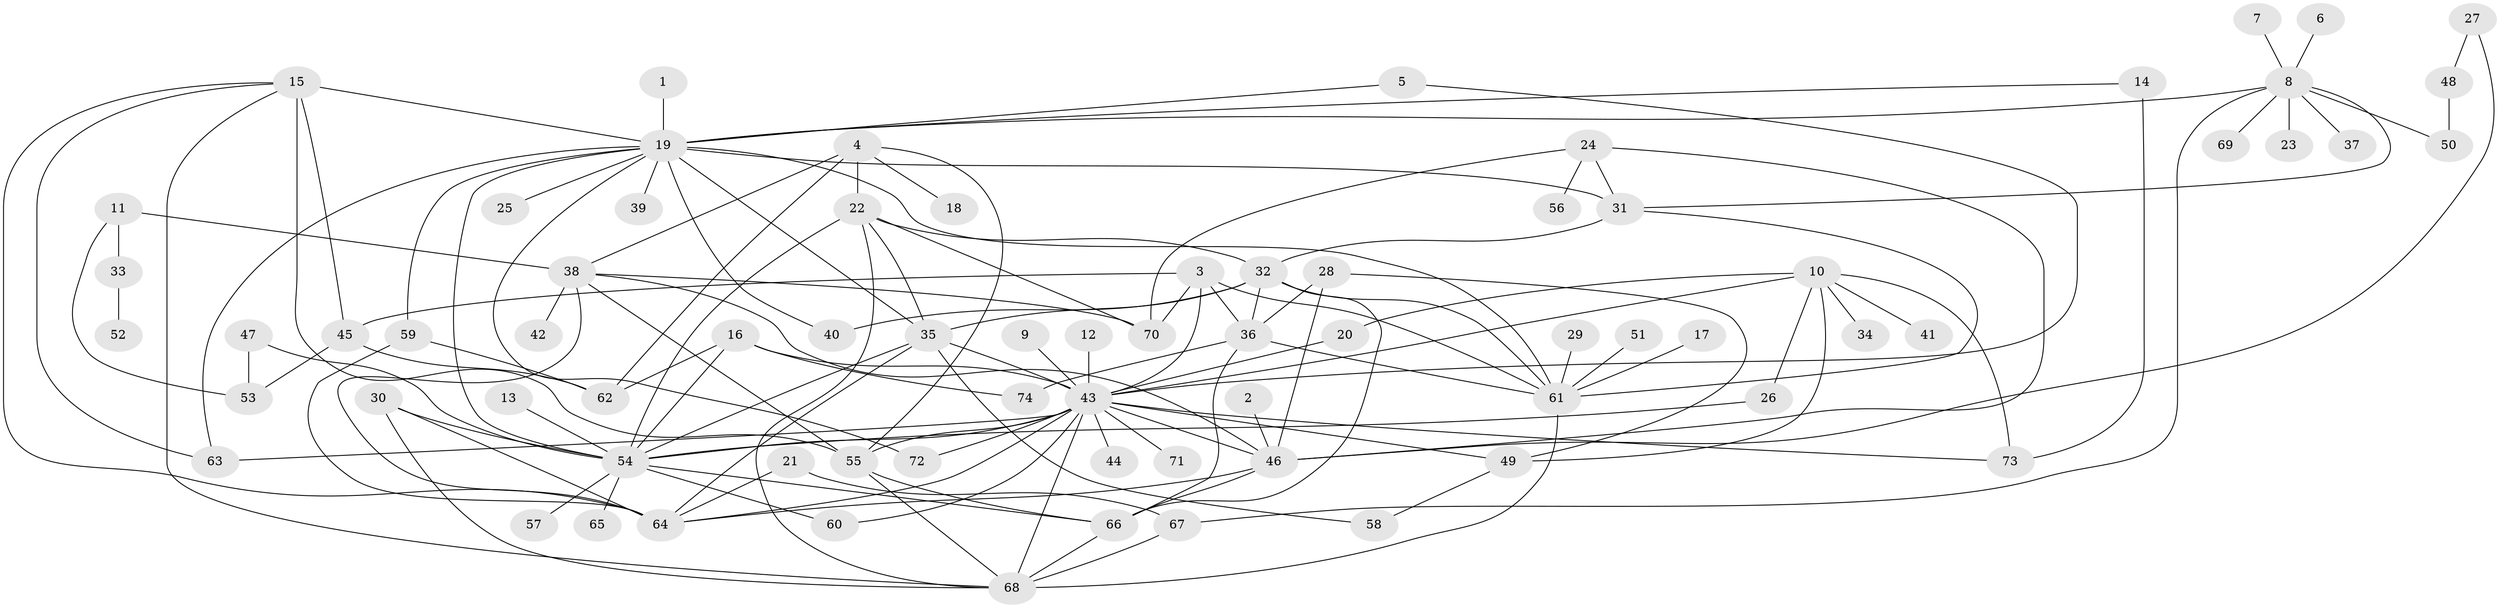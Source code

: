 // original degree distribution, {22: 0.006802721088435374, 8: 0.027210884353741496, 10: 0.02040816326530612, 20: 0.006802721088435374, 1: 0.42857142857142855, 7: 0.02040816326530612, 2: 0.23129251700680273, 5: 0.034013605442176874, 6: 0.02040816326530612, 15: 0.006802721088435374, 9: 0.013605442176870748, 3: 0.12244897959183673, 4: 0.061224489795918366}
// Generated by graph-tools (version 1.1) at 2025/01/03/09/25 03:01:40]
// undirected, 74 vertices, 133 edges
graph export_dot {
graph [start="1"]
  node [color=gray90,style=filled];
  1;
  2;
  3;
  4;
  5;
  6;
  7;
  8;
  9;
  10;
  11;
  12;
  13;
  14;
  15;
  16;
  17;
  18;
  19;
  20;
  21;
  22;
  23;
  24;
  25;
  26;
  27;
  28;
  29;
  30;
  31;
  32;
  33;
  34;
  35;
  36;
  37;
  38;
  39;
  40;
  41;
  42;
  43;
  44;
  45;
  46;
  47;
  48;
  49;
  50;
  51;
  52;
  53;
  54;
  55;
  56;
  57;
  58;
  59;
  60;
  61;
  62;
  63;
  64;
  65;
  66;
  67;
  68;
  69;
  70;
  71;
  72;
  73;
  74;
  1 -- 19 [weight=1.0];
  2 -- 46 [weight=1.0];
  3 -- 36 [weight=1.0];
  3 -- 43 [weight=1.0];
  3 -- 45 [weight=1.0];
  3 -- 61 [weight=1.0];
  3 -- 70 [weight=1.0];
  4 -- 18 [weight=1.0];
  4 -- 22 [weight=1.0];
  4 -- 38 [weight=1.0];
  4 -- 55 [weight=1.0];
  4 -- 62 [weight=1.0];
  5 -- 19 [weight=1.0];
  5 -- 43 [weight=1.0];
  6 -- 8 [weight=1.0];
  7 -- 8 [weight=1.0];
  8 -- 19 [weight=1.0];
  8 -- 23 [weight=1.0];
  8 -- 31 [weight=1.0];
  8 -- 37 [weight=1.0];
  8 -- 50 [weight=1.0];
  8 -- 67 [weight=1.0];
  8 -- 69 [weight=1.0];
  9 -- 43 [weight=1.0];
  10 -- 20 [weight=1.0];
  10 -- 26 [weight=1.0];
  10 -- 34 [weight=1.0];
  10 -- 41 [weight=1.0];
  10 -- 43 [weight=1.0];
  10 -- 49 [weight=1.0];
  10 -- 73 [weight=1.0];
  11 -- 33 [weight=1.0];
  11 -- 38 [weight=1.0];
  11 -- 53 [weight=1.0];
  12 -- 43 [weight=1.0];
  13 -- 54 [weight=1.0];
  14 -- 19 [weight=1.0];
  14 -- 73 [weight=1.0];
  15 -- 19 [weight=2.0];
  15 -- 45 [weight=1.0];
  15 -- 55 [weight=1.0];
  15 -- 63 [weight=1.0];
  15 -- 64 [weight=1.0];
  15 -- 68 [weight=1.0];
  16 -- 43 [weight=1.0];
  16 -- 54 [weight=1.0];
  16 -- 62 [weight=1.0];
  16 -- 74 [weight=1.0];
  17 -- 61 [weight=1.0];
  19 -- 25 [weight=1.0];
  19 -- 31 [weight=1.0];
  19 -- 35 [weight=2.0];
  19 -- 39 [weight=1.0];
  19 -- 40 [weight=1.0];
  19 -- 54 [weight=1.0];
  19 -- 59 [weight=1.0];
  19 -- 61 [weight=1.0];
  19 -- 63 [weight=1.0];
  19 -- 72 [weight=1.0];
  20 -- 43 [weight=1.0];
  21 -- 64 [weight=1.0];
  21 -- 67 [weight=1.0];
  22 -- 32 [weight=1.0];
  22 -- 35 [weight=1.0];
  22 -- 54 [weight=1.0];
  22 -- 68 [weight=1.0];
  22 -- 70 [weight=1.0];
  24 -- 31 [weight=1.0];
  24 -- 46 [weight=1.0];
  24 -- 56 [weight=1.0];
  24 -- 70 [weight=1.0];
  26 -- 54 [weight=1.0];
  27 -- 46 [weight=1.0];
  27 -- 48 [weight=1.0];
  28 -- 36 [weight=1.0];
  28 -- 46 [weight=1.0];
  28 -- 49 [weight=1.0];
  29 -- 61 [weight=1.0];
  30 -- 54 [weight=2.0];
  30 -- 64 [weight=1.0];
  30 -- 68 [weight=1.0];
  31 -- 32 [weight=1.0];
  31 -- 61 [weight=1.0];
  32 -- 35 [weight=1.0];
  32 -- 36 [weight=1.0];
  32 -- 40 [weight=1.0];
  32 -- 61 [weight=1.0];
  32 -- 66 [weight=1.0];
  33 -- 52 [weight=1.0];
  35 -- 43 [weight=1.0];
  35 -- 54 [weight=1.0];
  35 -- 58 [weight=1.0];
  35 -- 64 [weight=1.0];
  36 -- 61 [weight=1.0];
  36 -- 66 [weight=1.0];
  36 -- 74 [weight=1.0];
  38 -- 42 [weight=1.0];
  38 -- 46 [weight=1.0];
  38 -- 55 [weight=1.0];
  38 -- 64 [weight=1.0];
  38 -- 70 [weight=1.0];
  43 -- 44 [weight=1.0];
  43 -- 46 [weight=1.0];
  43 -- 49 [weight=1.0];
  43 -- 54 [weight=1.0];
  43 -- 55 [weight=1.0];
  43 -- 60 [weight=1.0];
  43 -- 63 [weight=1.0];
  43 -- 64 [weight=1.0];
  43 -- 68 [weight=1.0];
  43 -- 71 [weight=1.0];
  43 -- 72 [weight=1.0];
  43 -- 73 [weight=1.0];
  45 -- 53 [weight=1.0];
  45 -- 62 [weight=1.0];
  46 -- 64 [weight=1.0];
  46 -- 66 [weight=1.0];
  47 -- 53 [weight=1.0];
  47 -- 54 [weight=1.0];
  48 -- 50 [weight=1.0];
  49 -- 58 [weight=1.0];
  51 -- 61 [weight=1.0];
  54 -- 57 [weight=1.0];
  54 -- 60 [weight=1.0];
  54 -- 65 [weight=1.0];
  54 -- 66 [weight=1.0];
  55 -- 66 [weight=1.0];
  55 -- 68 [weight=1.0];
  59 -- 62 [weight=1.0];
  59 -- 64 [weight=1.0];
  61 -- 68 [weight=1.0];
  66 -- 68 [weight=1.0];
  67 -- 68 [weight=1.0];
}
